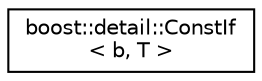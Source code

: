 digraph "Graphical Class Hierarchy"
{
  edge [fontname="Helvetica",fontsize="10",labelfontname="Helvetica",labelfontsize="10"];
  node [fontname="Helvetica",fontsize="10",shape=record];
  rankdir="LR";
  Node1 [label="boost::detail::ConstIf\l\< b, T \>",height=0.2,width=0.4,color="black", fillcolor="white", style="filled",URL="$structboost_1_1detail_1_1_const_if.html"];
}

